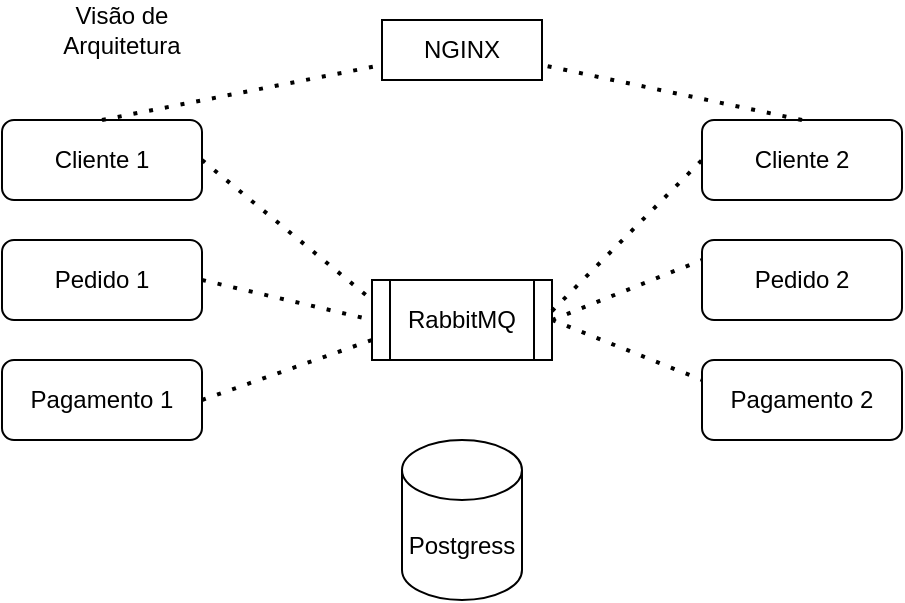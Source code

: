 <mxfile version="22.1.22" type="embed">
  <diagram name="Página-1" id="REj8kXpIpcty1s5Iyu1u">
    <mxGraphModel dx="743" dy="383" grid="1" gridSize="10" guides="1" tooltips="1" connect="1" arrows="1" fold="1" page="1" pageScale="1" pageWidth="827" pageHeight="1169" math="0" shadow="0">
      <root>
        <mxCell id="0" />
        <mxCell id="1" parent="0" />
        <mxCell id="E7EVq70U3-GfiR7HSH4o-1" value="NGINX" style="rounded=0;whiteSpace=wrap;html=1;" parent="1" vertex="1">
          <mxGeometry x="230" y="320" width="80" height="30" as="geometry" />
        </mxCell>
        <mxCell id="E7EVq70U3-GfiR7HSH4o-2" value="Cliente 1" style="rounded=1;whiteSpace=wrap;html=1;" parent="1" vertex="1">
          <mxGeometry x="40" y="370" width="100" height="40" as="geometry" />
        </mxCell>
        <mxCell id="E7EVq70U3-GfiR7HSH4o-3" value="Cliente 2" style="rounded=1;whiteSpace=wrap;html=1;" parent="1" vertex="1">
          <mxGeometry x="390" y="370" width="100" height="40" as="geometry" />
        </mxCell>
        <mxCell id="E7EVq70U3-GfiR7HSH4o-4" value="Pedido 1" style="rounded=1;whiteSpace=wrap;html=1;" parent="1" vertex="1">
          <mxGeometry x="40" y="430" width="100" height="40" as="geometry" />
        </mxCell>
        <mxCell id="E7EVq70U3-GfiR7HSH4o-5" value="Pedido 2" style="rounded=1;whiteSpace=wrap;html=1;" parent="1" vertex="1">
          <mxGeometry x="390" y="430" width="100" height="40" as="geometry" />
        </mxCell>
        <mxCell id="E7EVq70U3-GfiR7HSH4o-6" value="Pagamento 1" style="rounded=1;whiteSpace=wrap;html=1;" parent="1" vertex="1">
          <mxGeometry x="40" y="490" width="100" height="40" as="geometry" />
        </mxCell>
        <mxCell id="E7EVq70U3-GfiR7HSH4o-7" value="Pagamento 2" style="rounded=1;whiteSpace=wrap;html=1;" parent="1" vertex="1">
          <mxGeometry x="390" y="490" width="100" height="40" as="geometry" />
        </mxCell>
        <mxCell id="E7EVq70U3-GfiR7HSH4o-8" value="Postgress" style="shape=cylinder3;whiteSpace=wrap;html=1;boundedLbl=1;backgroundOutline=1;size=15;" parent="1" vertex="1">
          <mxGeometry x="240" y="530" width="60" height="80" as="geometry" />
        </mxCell>
        <mxCell id="E7EVq70U3-GfiR7HSH4o-10" value="RabbitMQ" style="shape=process;whiteSpace=wrap;html=1;backgroundOutline=1;" parent="1" vertex="1">
          <mxGeometry x="225" y="450" width="90" height="40" as="geometry" />
        </mxCell>
        <mxCell id="E7EVq70U3-GfiR7HSH4o-13" value="" style="endArrow=none;dashed=1;html=1;dashPattern=1 3;strokeWidth=2;rounded=0;exitX=0.5;exitY=0;exitDx=0;exitDy=0;entryX=0;entryY=0.75;entryDx=0;entryDy=0;" parent="1" source="E7EVq70U3-GfiR7HSH4o-2" target="E7EVq70U3-GfiR7HSH4o-1" edge="1">
          <mxGeometry width="50" height="50" relative="1" as="geometry">
            <mxPoint x="175" y="397.5" as="sourcePoint" />
            <mxPoint x="225" y="347.5" as="targetPoint" />
          </mxGeometry>
        </mxCell>
        <mxCell id="E7EVq70U3-GfiR7HSH4o-14" value="" style="endArrow=none;dashed=1;html=1;dashPattern=1 3;strokeWidth=2;rounded=0;exitX=0.5;exitY=0;exitDx=0;exitDy=0;entryX=1;entryY=0.75;entryDx=0;entryDy=0;" parent="1" source="E7EVq70U3-GfiR7HSH4o-3" target="E7EVq70U3-GfiR7HSH4o-1" edge="1">
          <mxGeometry width="50" height="50" relative="1" as="geometry">
            <mxPoint x="170" y="420.5" as="sourcePoint" />
            <mxPoint x="265" y="370" as="targetPoint" />
          </mxGeometry>
        </mxCell>
        <mxCell id="E7EVq70U3-GfiR7HSH4o-15" value="" style="endArrow=none;dashed=1;html=1;dashPattern=1 3;strokeWidth=2;rounded=0;exitX=1;exitY=0.5;exitDx=0;exitDy=0;entryX=0;entryY=0.25;entryDx=0;entryDy=0;" parent="1" source="E7EVq70U3-GfiR7HSH4o-2" target="E7EVq70U3-GfiR7HSH4o-10" edge="1">
          <mxGeometry width="50" height="50" relative="1" as="geometry">
            <mxPoint x="180" y="415" as="sourcePoint" />
            <mxPoint x="280" y="360" as="targetPoint" />
          </mxGeometry>
        </mxCell>
        <mxCell id="E7EVq70U3-GfiR7HSH4o-16" value="" style="endArrow=none;dashed=1;html=1;dashPattern=1 3;strokeWidth=2;rounded=0;exitX=1;exitY=0.5;exitDx=0;exitDy=0;entryX=0;entryY=0.5;entryDx=0;entryDy=0;" parent="1" source="E7EVq70U3-GfiR7HSH4o-4" target="E7EVq70U3-GfiR7HSH4o-10" edge="1">
          <mxGeometry width="50" height="50" relative="1" as="geometry">
            <mxPoint x="210" y="410" as="sourcePoint" />
            <mxPoint x="255" y="452" as="targetPoint" />
          </mxGeometry>
        </mxCell>
        <mxCell id="E7EVq70U3-GfiR7HSH4o-18" value="" style="endArrow=none;dashed=1;html=1;dashPattern=1 3;strokeWidth=2;rounded=0;exitX=1;exitY=0.5;exitDx=0;exitDy=0;entryX=0;entryY=0.5;entryDx=0;entryDy=0;" parent="1" target="E7EVq70U3-GfiR7HSH4o-3" edge="1">
          <mxGeometry width="50" height="50" relative="1" as="geometry">
            <mxPoint x="315" y="465.5" as="sourcePoint" />
            <mxPoint x="360" y="507.5" as="targetPoint" />
          </mxGeometry>
        </mxCell>
        <mxCell id="E7EVq70U3-GfiR7HSH4o-19" value="Visão de Arquitetura" style="text;html=1;align=center;verticalAlign=middle;whiteSpace=wrap;rounded=0;" parent="1" vertex="1">
          <mxGeometry x="50" y="310" width="100" height="30" as="geometry" />
        </mxCell>
        <mxCell id="3" value="" style="endArrow=none;dashed=1;html=1;dashPattern=1 3;strokeWidth=2;rounded=0;entryX=0;entryY=0.25;entryDx=0;entryDy=0;exitX=1;exitY=0.5;exitDx=0;exitDy=0;" edge="1" parent="1" source="E7EVq70U3-GfiR7HSH4o-10" target="E7EVq70U3-GfiR7HSH4o-5">
          <mxGeometry width="50" height="50" relative="1" as="geometry">
            <mxPoint x="320" y="460" as="sourcePoint" />
            <mxPoint x="360" y="430" as="targetPoint" />
          </mxGeometry>
        </mxCell>
        <mxCell id="4" value="" style="endArrow=none;dashed=1;html=1;dashPattern=1 3;strokeWidth=2;rounded=0;exitX=1;exitY=0.5;exitDx=0;exitDy=0;entryX=0;entryY=0.25;entryDx=0;entryDy=0;" edge="1" parent="1" source="E7EVq70U3-GfiR7HSH4o-10" target="E7EVq70U3-GfiR7HSH4o-7">
          <mxGeometry width="50" height="50" relative="1" as="geometry">
            <mxPoint x="335" y="485.5" as="sourcePoint" />
            <mxPoint x="370" y="440" as="targetPoint" />
          </mxGeometry>
        </mxCell>
        <mxCell id="10" value="" style="endArrow=none;dashed=1;html=1;dashPattern=1 3;strokeWidth=2;rounded=0;exitX=1;exitY=0.5;exitDx=0;exitDy=0;entryX=0;entryY=0.75;entryDx=0;entryDy=0;" edge="1" parent="1" source="E7EVq70U3-GfiR7HSH4o-6" target="E7EVq70U3-GfiR7HSH4o-10">
          <mxGeometry width="50" height="50" relative="1" as="geometry">
            <mxPoint x="150" y="460" as="sourcePoint" />
            <mxPoint x="235" y="480" as="targetPoint" />
          </mxGeometry>
        </mxCell>
      </root>
    </mxGraphModel>
  </diagram>
</mxfile>
